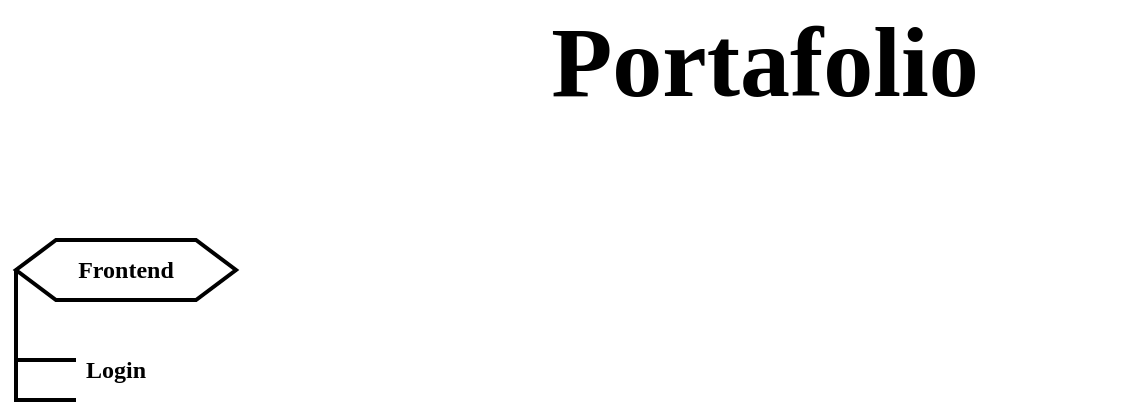 <mxfile version="20.1.1" type="github">
  <diagram id="6uO-eHTbM15UtRN5iUZ_" name="Page-1">
    <mxGraphModel dx="862" dy="482" grid="1" gridSize="10" guides="1" tooltips="1" connect="1" arrows="1" fold="1" page="1" pageScale="1" pageWidth="827" pageHeight="1169" math="0" shadow="0">
      <root>
        <mxCell id="0" />
        <mxCell id="1" parent="0" />
        <mxCell id="hlaqDfPsWXnt74N-YM_j-1" value="Portafolio" style="text;html=1;fontSize=50;fontStyle=1;verticalAlign=middle;align=center;fontFamily=Times New Roman;labelBackgroundColor=none;fillColor=none;strokeColor=none;rounded=0;shadow=1;" vertex="1" parent="1">
          <mxGeometry x="236" y="40" width="356" height="40" as="geometry" />
        </mxCell>
        <mxCell id="hlaqDfPsWXnt74N-YM_j-10" style="edgeStyle=orthogonalEdgeStyle;rounded=0;orthogonalLoop=1;jettySize=auto;html=1;exitX=0;exitY=0.5;exitDx=0;exitDy=0;entryX=0;entryY=0.5;entryDx=0;entryDy=0;fontFamily=Verdana;fontSize=12;" edge="1" parent="1" source="hlaqDfPsWXnt74N-YM_j-3" target="hlaqDfPsWXnt74N-YM_j-3">
          <mxGeometry relative="1" as="geometry" />
        </mxCell>
        <mxCell id="hlaqDfPsWXnt74N-YM_j-11" style="edgeStyle=orthogonalEdgeStyle;orthogonalLoop=1;jettySize=auto;html=1;exitX=0;exitY=0.5;exitDx=0;exitDy=0;entryX=0;entryY=0;entryDx=0;entryDy=0;entryPerimeter=0;fontFamily=Verdana;fontSize=12;strokeColor=default;rounded=0;strokeWidth=2;endArrow=none;endFill=0;" edge="1" parent="1" source="hlaqDfPsWXnt74N-YM_j-3" target="hlaqDfPsWXnt74N-YM_j-9">
          <mxGeometry relative="1" as="geometry">
            <Array as="points">
              <mxPoint x="40" y="180" />
              <mxPoint x="40" y="180" />
            </Array>
          </mxGeometry>
        </mxCell>
        <mxCell id="hlaqDfPsWXnt74N-YM_j-3" value="&lt;p style=&quot;font-size: 12px;&quot;&gt;&lt;font face=&quot;Verdana&quot; style=&quot;line-height: 1; font-size: 12px;&quot;&gt;Frontend&lt;/font&gt;&lt;/p&gt;" style="shape=hexagon;perimeter=hexagonPerimeter2;whiteSpace=wrap;html=1;fixedSize=1;rounded=0;shadow=0;labelBackgroundColor=none;fontFamily=Times New Roman;fontSize=12;strokeColor=default;fillColor=none;align=center;size=20;direction=east;strokeWidth=2;fontStyle=1" vertex="1" parent="1">
          <mxGeometry x="40" y="150" width="110" height="30" as="geometry" />
        </mxCell>
        <mxCell id="hlaqDfPsWXnt74N-YM_j-9" value="" style="strokeWidth=2;html=1;shape=mxgraph.flowchart.annotation_1;align=left;pointerEvents=1;rounded=0;shadow=0;labelBackgroundColor=none;fontFamily=Verdana;fontSize=12;fillColor=none;" vertex="1" parent="1">
          <mxGeometry x="40" y="210" width="30" height="20" as="geometry" />
        </mxCell>
        <mxCell id="hlaqDfPsWXnt74N-YM_j-12" value="Login" style="text;html=1;strokeColor=none;fillColor=none;align=center;verticalAlign=middle;whiteSpace=wrap;rounded=0;shadow=0;labelBackgroundColor=none;fontFamily=Verdana;fontSize=12;fontStyle=1" vertex="1" parent="1">
          <mxGeometry x="60" y="200" width="60" height="30" as="geometry" />
        </mxCell>
      </root>
    </mxGraphModel>
  </diagram>
</mxfile>
